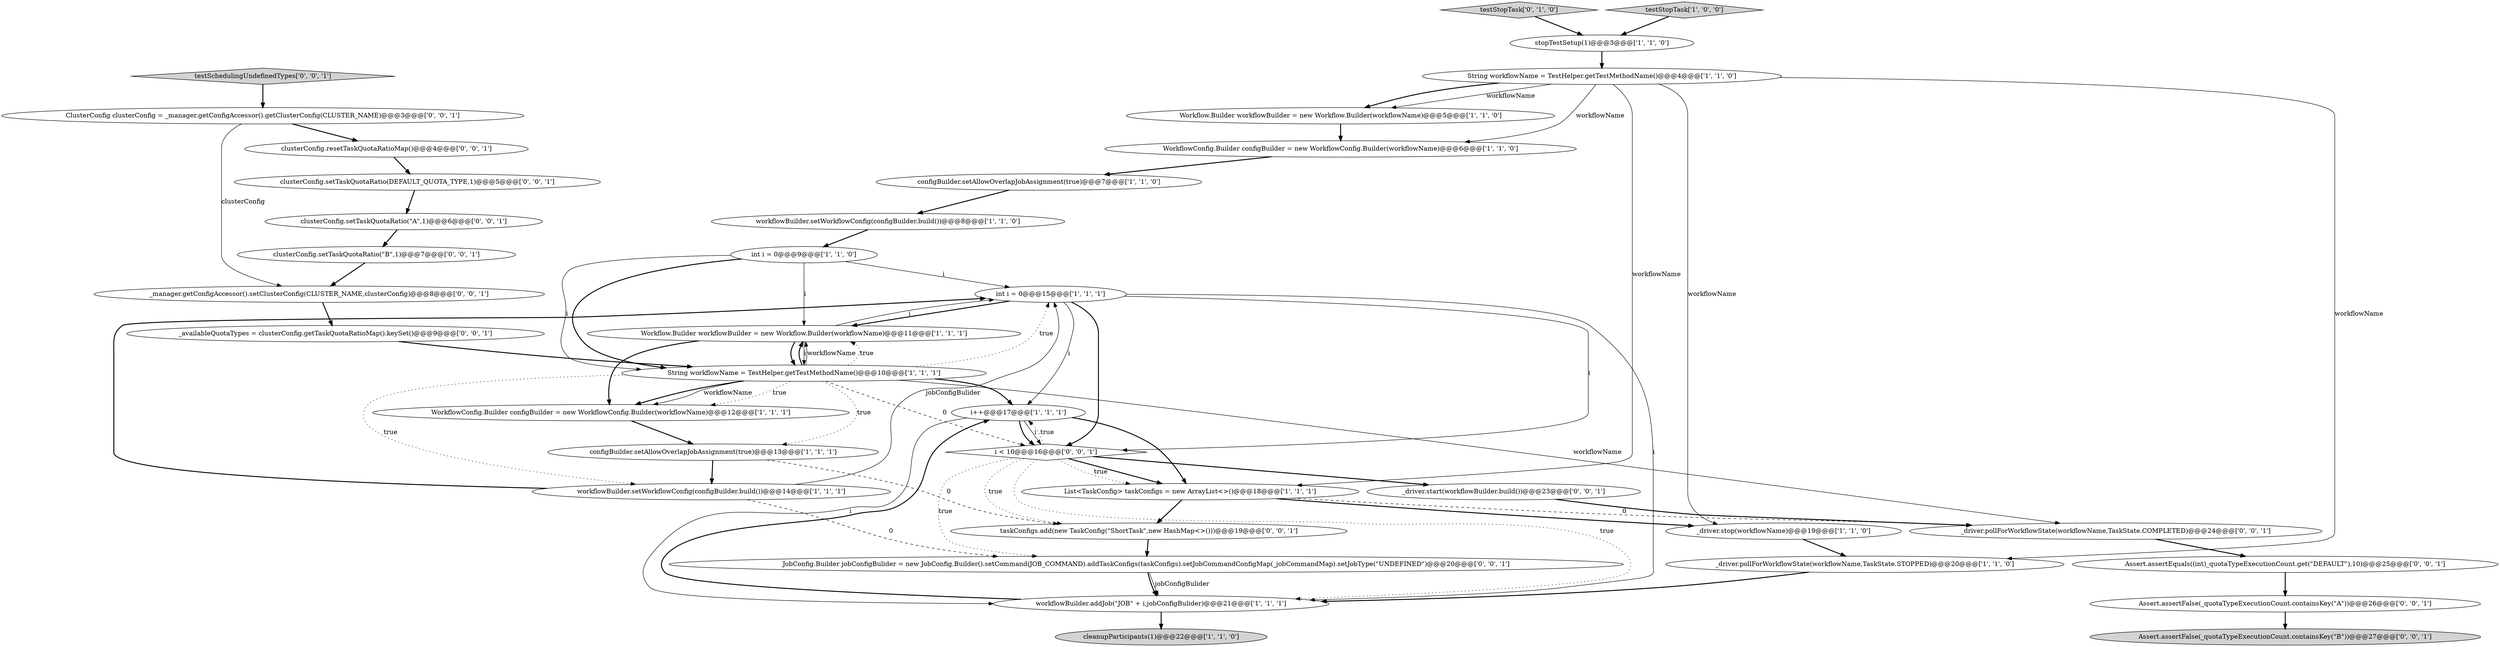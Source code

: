 digraph {
8 [style = filled, label = "workflowBuilder.setWorkflowConfig(configBuilder.build())@@@8@@@['1', '1', '0']", fillcolor = white, shape = ellipse image = "AAA0AAABBB1BBB"];
18 [style = filled, label = "i++@@@17@@@['1', '1', '1']", fillcolor = white, shape = ellipse image = "AAA0AAABBB1BBB"];
29 [style = filled, label = "Assert.assertFalse(_quotaTypeExecutionCount.containsKey(\"B\"))@@@27@@@['0', '0', '1']", fillcolor = lightgray, shape = ellipse image = "AAA0AAABBB3BBB"];
20 [style = filled, label = "testStopTask['0', '1', '0']", fillcolor = lightgray, shape = diamond image = "AAA0AAABBB2BBB"];
24 [style = filled, label = "clusterConfig.setTaskQuotaRatio(\"B\",1)@@@7@@@['0', '0', '1']", fillcolor = white, shape = ellipse image = "AAA0AAABBB3BBB"];
31 [style = filled, label = "testSchedulingUndefinedTypes['0', '0', '1']", fillcolor = lightgray, shape = diamond image = "AAA0AAABBB3BBB"];
11 [style = filled, label = "int i = 0@@@9@@@['1', '1', '0']", fillcolor = white, shape = ellipse image = "AAA0AAABBB1BBB"];
35 [style = filled, label = "_driver.pollForWorkflowState(workflowName,TaskState.COMPLETED)@@@24@@@['0', '0', '1']", fillcolor = white, shape = ellipse image = "AAA0AAABBB3BBB"];
28 [style = filled, label = "i < 10@@@16@@@['0', '0', '1']", fillcolor = white, shape = diamond image = "AAA0AAABBB3BBB"];
14 [style = filled, label = "_driver.pollForWorkflowState(workflowName,TaskState.STOPPED)@@@20@@@['1', '1', '0']", fillcolor = white, shape = ellipse image = "AAA0AAABBB1BBB"];
19 [style = filled, label = "configBuilder.setAllowOverlapJobAssignment(true)@@@13@@@['1', '1', '1']", fillcolor = white, shape = ellipse image = "AAA0AAABBB1BBB"];
21 [style = filled, label = "Assert.assertEquals((int)_quotaTypeExecutionCount.get(\"DEFAULT\"),10)@@@25@@@['0', '0', '1']", fillcolor = white, shape = ellipse image = "AAA0AAABBB3BBB"];
16 [style = filled, label = "WorkflowConfig.Builder configBuilder = new WorkflowConfig.Builder(workflowName)@@@6@@@['1', '1', '0']", fillcolor = white, shape = ellipse image = "AAA0AAABBB1BBB"];
9 [style = filled, label = "Workflow.Builder workflowBuilder = new Workflow.Builder(workflowName)@@@5@@@['1', '1', '0']", fillcolor = white, shape = ellipse image = "AAA0AAABBB1BBB"];
34 [style = filled, label = "clusterConfig.setTaskQuotaRatio(DEFAULT_QUOTA_TYPE,1)@@@5@@@['0', '0', '1']", fillcolor = white, shape = ellipse image = "AAA0AAABBB3BBB"];
15 [style = filled, label = "String workflowName = TestHelper.getTestMethodName()@@@4@@@['1', '1', '0']", fillcolor = white, shape = ellipse image = "AAA0AAABBB1BBB"];
5 [style = filled, label = "stopTestSetup(1)@@@3@@@['1', '1', '0']", fillcolor = white, shape = ellipse image = "AAA0AAABBB1BBB"];
13 [style = filled, label = "_driver.stop(workflowName)@@@19@@@['1', '1', '0']", fillcolor = white, shape = ellipse image = "AAA0AAABBB1BBB"];
7 [style = filled, label = "WorkflowConfig.Builder configBuilder = new WorkflowConfig.Builder(workflowName)@@@12@@@['1', '1', '1']", fillcolor = white, shape = ellipse image = "AAA0AAABBB1BBB"];
26 [style = filled, label = "_manager.getConfigAccessor().setClusterConfig(CLUSTER_NAME,clusterConfig)@@@8@@@['0', '0', '1']", fillcolor = white, shape = ellipse image = "AAA0AAABBB3BBB"];
27 [style = filled, label = "_driver.start(workflowBuilder.build())@@@23@@@['0', '0', '1']", fillcolor = white, shape = ellipse image = "AAA0AAABBB3BBB"];
22 [style = filled, label = "clusterConfig.resetTaskQuotaRatioMap()@@@4@@@['0', '0', '1']", fillcolor = white, shape = ellipse image = "AAA0AAABBB3BBB"];
17 [style = filled, label = "int i = 0@@@15@@@['1', '1', '1']", fillcolor = white, shape = ellipse image = "AAA0AAABBB1BBB"];
30 [style = filled, label = "taskConfigs.add(new TaskConfig(\"ShortTask\",new HashMap<>()))@@@19@@@['0', '0', '1']", fillcolor = white, shape = ellipse image = "AAA0AAABBB3BBB"];
32 [style = filled, label = "JobConfig.Builder jobConfigBulider = new JobConfig.Builder().setCommand(JOB_COMMAND).addTaskConfigs(taskConfigs).setJobCommandConfigMap(_jobCommandMap).setJobType(\"UNDEFINED\")@@@20@@@['0', '0', '1']", fillcolor = white, shape = ellipse image = "AAA0AAABBB3BBB"];
0 [style = filled, label = "testStopTask['1', '0', '0']", fillcolor = lightgray, shape = diamond image = "AAA0AAABBB1BBB"];
12 [style = filled, label = "List<TaskConfig> taskConfigs = new ArrayList<>()@@@18@@@['1', '1', '1']", fillcolor = white, shape = ellipse image = "AAA0AAABBB1BBB"];
1 [style = filled, label = "workflowBuilder.addJob(\"JOB\" + i,jobConfigBulider)@@@21@@@['1', '1', '1']", fillcolor = white, shape = ellipse image = "AAA0AAABBB1BBB"];
2 [style = filled, label = "configBuilder.setAllowOverlapJobAssignment(true)@@@7@@@['1', '1', '0']", fillcolor = white, shape = ellipse image = "AAA0AAABBB1BBB"];
3 [style = filled, label = "Workflow.Builder workflowBuilder = new Workflow.Builder(workflowName)@@@11@@@['1', '1', '1']", fillcolor = white, shape = ellipse image = "AAA0AAABBB1BBB"];
25 [style = filled, label = "ClusterConfig clusterConfig = _manager.getConfigAccessor().getClusterConfig(CLUSTER_NAME)@@@3@@@['0', '0', '1']", fillcolor = white, shape = ellipse image = "AAA0AAABBB3BBB"];
4 [style = filled, label = "cleanupParticipants(1)@@@22@@@['1', '1', '0']", fillcolor = lightgray, shape = ellipse image = "AAA0AAABBB1BBB"];
36 [style = filled, label = "clusterConfig.setTaskQuotaRatio(\"A\",1)@@@6@@@['0', '0', '1']", fillcolor = white, shape = ellipse image = "AAA0AAABBB3BBB"];
23 [style = filled, label = "_availableQuotaTypes = clusterConfig.getTaskQuotaRatioMap().keySet()@@@9@@@['0', '0', '1']", fillcolor = white, shape = ellipse image = "AAA0AAABBB3BBB"];
10 [style = filled, label = "workflowBuilder.setWorkflowConfig(configBuilder.build())@@@14@@@['1', '1', '1']", fillcolor = white, shape = ellipse image = "AAA0AAABBB1BBB"];
6 [style = filled, label = "String workflowName = TestHelper.getTestMethodName()@@@10@@@['1', '1', '1']", fillcolor = white, shape = ellipse image = "AAA0AAABBB1BBB"];
33 [style = filled, label = "Assert.assertFalse(_quotaTypeExecutionCount.containsKey(\"A\"))@@@26@@@['0', '0', '1']", fillcolor = white, shape = ellipse image = "AAA0AAABBB3BBB"];
10->32 [style = dashed, label="0"];
15->16 [style = solid, label="workflowName"];
17->18 [style = solid, label="i"];
6->18 [style = bold, label=""];
11->3 [style = solid, label="i"];
28->30 [style = dotted, label="true"];
19->10 [style = bold, label=""];
19->30 [style = dashed, label="0"];
15->9 [style = bold, label=""];
28->12 [style = bold, label=""];
10->17 [style = bold, label=""];
32->1 [style = solid, label="jobConfigBulider"];
21->33 [style = bold, label=""];
6->7 [style = dotted, label="true"];
11->17 [style = solid, label="i"];
18->1 [style = solid, label="i"];
6->19 [style = dotted, label="true"];
9->16 [style = bold, label=""];
20->5 [style = bold, label=""];
6->35 [style = solid, label="workflowName"];
11->6 [style = solid, label="i"];
34->36 [style = bold, label=""];
1->18 [style = bold, label=""];
6->28 [style = dashed, label="0"];
17->3 [style = bold, label=""];
11->6 [style = bold, label=""];
28->12 [style = dotted, label="true"];
3->7 [style = bold, label=""];
18->28 [style = bold, label=""];
12->30 [style = bold, label=""];
6->17 [style = dotted, label="true"];
2->8 [style = bold, label=""];
12->13 [style = bold, label=""];
3->6 [style = bold, label=""];
14->1 [style = bold, label=""];
16->2 [style = bold, label=""];
28->27 [style = bold, label=""];
32->1 [style = bold, label=""];
27->35 [style = bold, label=""];
8->11 [style = bold, label=""];
3->17 [style = solid, label="i"];
6->3 [style = solid, label="workflowName"];
17->28 [style = solid, label="i"];
23->6 [style = bold, label=""];
28->1 [style = dotted, label="true"];
22->34 [style = bold, label=""];
6->10 [style = dotted, label="true"];
30->32 [style = bold, label=""];
6->3 [style = bold, label=""];
10->17 [style = solid, label="jobConfigBulider"];
17->28 [style = bold, label=""];
15->13 [style = solid, label="workflowName"];
6->3 [style = dotted, label="true"];
1->4 [style = bold, label=""];
25->26 [style = solid, label="clusterConfig"];
35->21 [style = bold, label=""];
12->35 [style = dashed, label="0"];
36->24 [style = bold, label=""];
26->23 [style = bold, label=""];
28->32 [style = dotted, label="true"];
15->9 [style = solid, label="workflowName"];
7->19 [style = bold, label=""];
18->12 [style = bold, label=""];
6->7 [style = bold, label=""];
0->5 [style = bold, label=""];
13->14 [style = bold, label=""];
15->14 [style = solid, label="workflowName"];
3->6 [style = solid, label="i"];
15->12 [style = solid, label="workflowName"];
25->22 [style = bold, label=""];
24->26 [style = bold, label=""];
18->28 [style = solid, label="i"];
33->29 [style = bold, label=""];
17->1 [style = solid, label="i"];
28->18 [style = dotted, label="true"];
31->25 [style = bold, label=""];
5->15 [style = bold, label=""];
6->7 [style = solid, label="workflowName"];
}
